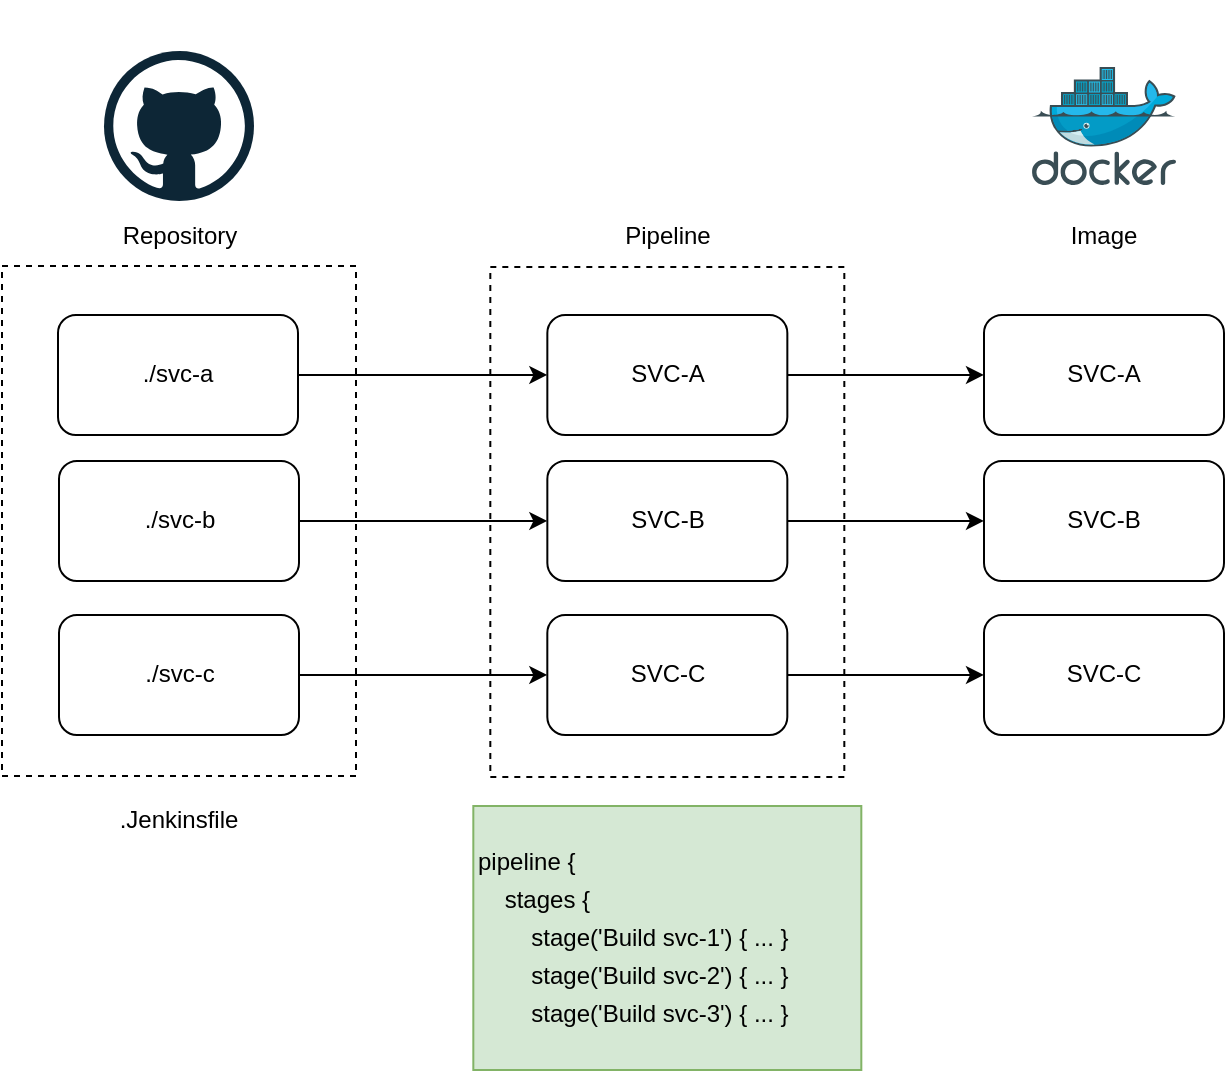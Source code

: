 <mxfile version="24.7.17">
  <diagram name="第 1 页" id="50Y62o766YfJHHpr0nr0">
    <mxGraphModel dx="2074" dy="1197" grid="0" gridSize="10" guides="1" tooltips="1" connect="1" arrows="1" fold="1" page="1" pageScale="1" pageWidth="1169" pageHeight="827" math="0" shadow="0">
      <root>
        <mxCell id="0" />
        <mxCell id="1" parent="0" />
        <mxCell id="A0ScDu3UYv51m-wkWx4T-25" value="" style="rounded=0;whiteSpace=wrap;html=1;dashed=1;fillColor=none;" parent="1" vertex="1">
          <mxGeometry x="523.16" y="349.48" width="177" height="255" as="geometry" />
        </mxCell>
        <mxCell id="A0ScDu3UYv51m-wkWx4T-1" value="" style="rounded=0;whiteSpace=wrap;html=1;dashed=1;fillColor=none;" parent="1" vertex="1">
          <mxGeometry x="279" y="348.98" width="177" height="255" as="geometry" />
        </mxCell>
        <mxCell id="A0ScDu3UYv51m-wkWx4T-2" value="" style="dashed=0;outlineConnect=0;html=1;align=center;labelPosition=center;verticalLabelPosition=bottom;verticalAlign=top;shape=mxgraph.weblogos.github" parent="1" vertex="1">
          <mxGeometry x="330" y="241.48" width="75" height="75" as="geometry" />
        </mxCell>
        <mxCell id="A0ScDu3UYv51m-wkWx4T-3" style="edgeStyle=orthogonalEdgeStyle;rounded=0;orthogonalLoop=1;jettySize=auto;html=1;" parent="1" source="A0ScDu3UYv51m-wkWx4T-4" target="A0ScDu3UYv51m-wkWx4T-13" edge="1">
          <mxGeometry relative="1" as="geometry" />
        </mxCell>
        <mxCell id="A0ScDu3UYv51m-wkWx4T-4" value="./svc-a" style="rounded=1;whiteSpace=wrap;html=1;" parent="1" vertex="1">
          <mxGeometry x="307" y="373.48" width="120" height="60" as="geometry" />
        </mxCell>
        <mxCell id="A0ScDu3UYv51m-wkWx4T-5" style="edgeStyle=orthogonalEdgeStyle;rounded=0;orthogonalLoop=1;jettySize=auto;html=1;" parent="1" source="A0ScDu3UYv51m-wkWx4T-6" target="A0ScDu3UYv51m-wkWx4T-15" edge="1">
          <mxGeometry relative="1" as="geometry" />
        </mxCell>
        <mxCell id="A0ScDu3UYv51m-wkWx4T-6" value="./svc-b" style="rounded=1;whiteSpace=wrap;html=1;" parent="1" vertex="1">
          <mxGeometry x="307.5" y="446.48" width="120" height="60" as="geometry" />
        </mxCell>
        <mxCell id="A0ScDu3UYv51m-wkWx4T-7" style="edgeStyle=orthogonalEdgeStyle;rounded=0;orthogonalLoop=1;jettySize=auto;html=1;" parent="1" source="A0ScDu3UYv51m-wkWx4T-8" target="A0ScDu3UYv51m-wkWx4T-17" edge="1">
          <mxGeometry relative="1" as="geometry" />
        </mxCell>
        <mxCell id="A0ScDu3UYv51m-wkWx4T-8" value="./svc-c" style="rounded=1;whiteSpace=wrap;html=1;" parent="1" vertex="1">
          <mxGeometry x="307.5" y="523.48" width="120" height="60" as="geometry" />
        </mxCell>
        <mxCell id="A0ScDu3UYv51m-wkWx4T-9" value="" style="image;sketch=0;aspect=fixed;html=1;points=[];align=center;fontSize=12;image=img/lib/mscae/Docker.svg;" parent="1" vertex="1">
          <mxGeometry x="794" y="249.46" width="72" height="59.04" as="geometry" />
        </mxCell>
        <mxCell id="A0ScDu3UYv51m-wkWx4T-11" value="Repository" style="text;html=1;align=center;verticalAlign=middle;whiteSpace=wrap;rounded=0;" parent="1" vertex="1">
          <mxGeometry x="338" y="319.48" width="60" height="30" as="geometry" />
        </mxCell>
        <mxCell id="A0ScDu3UYv51m-wkWx4T-12" style="edgeStyle=orthogonalEdgeStyle;rounded=0;orthogonalLoop=1;jettySize=auto;html=1;" parent="1" source="A0ScDu3UYv51m-wkWx4T-13" target="A0ScDu3UYv51m-wkWx4T-20" edge="1">
          <mxGeometry relative="1" as="geometry" />
        </mxCell>
        <mxCell id="A0ScDu3UYv51m-wkWx4T-13" value="SVC-A" style="rounded=1;whiteSpace=wrap;html=1;" parent="1" vertex="1">
          <mxGeometry x="551.67" y="373.48" width="120" height="60" as="geometry" />
        </mxCell>
        <mxCell id="A0ScDu3UYv51m-wkWx4T-14" style="edgeStyle=orthogonalEdgeStyle;rounded=0;orthogonalLoop=1;jettySize=auto;html=1;" parent="1" source="A0ScDu3UYv51m-wkWx4T-15" target="A0ScDu3UYv51m-wkWx4T-21" edge="1">
          <mxGeometry relative="1" as="geometry" />
        </mxCell>
        <mxCell id="A0ScDu3UYv51m-wkWx4T-15" value="SVC-B" style="rounded=1;whiteSpace=wrap;html=1;" parent="1" vertex="1">
          <mxGeometry x="551.67" y="446.48" width="120" height="60" as="geometry" />
        </mxCell>
        <mxCell id="A0ScDu3UYv51m-wkWx4T-16" style="edgeStyle=orthogonalEdgeStyle;rounded=0;orthogonalLoop=1;jettySize=auto;html=1;" parent="1" source="A0ScDu3UYv51m-wkWx4T-17" target="A0ScDu3UYv51m-wkWx4T-22" edge="1">
          <mxGeometry relative="1" as="geometry" />
        </mxCell>
        <mxCell id="A0ScDu3UYv51m-wkWx4T-17" value="SVC-C" style="rounded=1;whiteSpace=wrap;html=1;" parent="1" vertex="1">
          <mxGeometry x="551.66" y="523.48" width="120" height="60" as="geometry" />
        </mxCell>
        <mxCell id="A0ScDu3UYv51m-wkWx4T-18" value="Pipeline" style="text;html=1;align=center;verticalAlign=middle;whiteSpace=wrap;rounded=0;" parent="1" vertex="1">
          <mxGeometry x="581.67" y="319.48" width="60" height="30" as="geometry" />
        </mxCell>
        <mxCell id="A0ScDu3UYv51m-wkWx4T-19" value="Image" style="text;html=1;align=center;verticalAlign=middle;whiteSpace=wrap;rounded=0;" parent="1" vertex="1">
          <mxGeometry x="800" y="319.48" width="60" height="30" as="geometry" />
        </mxCell>
        <mxCell id="A0ScDu3UYv51m-wkWx4T-20" value="SVC-A" style="rounded=1;whiteSpace=wrap;html=1;" parent="1" vertex="1">
          <mxGeometry x="770" y="373.48" width="120" height="60" as="geometry" />
        </mxCell>
        <mxCell id="A0ScDu3UYv51m-wkWx4T-21" value="SVC-B" style="rounded=1;whiteSpace=wrap;html=1;" parent="1" vertex="1">
          <mxGeometry x="770" y="446.48" width="120" height="60" as="geometry" />
        </mxCell>
        <mxCell id="A0ScDu3UYv51m-wkWx4T-22" value="SVC-C" style="rounded=1;whiteSpace=wrap;html=1;" parent="1" vertex="1">
          <mxGeometry x="770" y="523.48" width="120" height="60" as="geometry" />
        </mxCell>
        <mxCell id="A0ScDu3UYv51m-wkWx4T-24" value=".Jenkinsfile" style="text;html=1;align=center;verticalAlign=middle;whiteSpace=wrap;rounded=0;" parent="1" vertex="1">
          <mxGeometry x="306.5" y="611" width="121" height="30" as="geometry" />
        </mxCell>
        <mxCell id="A0ScDu3UYv51m-wkWx4T-29" value="&lt;div style=&quot;line-height: 19px;&quot;&gt;&lt;div style=&quot;&quot;&gt;pipeline {&lt;/div&gt;&lt;div style=&quot;&quot;&gt;&amp;nbsp; &amp;nbsp; stages {&lt;/div&gt;&lt;div style=&quot;&quot;&gt;&amp;nbsp; &amp;nbsp; &amp;nbsp; &amp;nbsp; stage(&#39;Build svc-1&#39;) { ... }&lt;/div&gt;&lt;div style=&quot;&quot;&gt;&amp;nbsp; &amp;nbsp; &amp;nbsp; &amp;nbsp; stage(&#39;Build svc-2&#39;) { ... }&lt;br&gt;&lt;/div&gt;&lt;div style=&quot;&quot;&gt;&amp;nbsp; &amp;nbsp; &amp;nbsp; &amp;nbsp; stage(&#39;Build svc-3&#39;) { ... }&lt;br&gt;&lt;/div&gt;&lt;/div&gt;" style="text;html=1;align=left;verticalAlign=middle;whiteSpace=wrap;rounded=0;fillColor=#d5e8d4;strokeColor=#82b366;" parent="1" vertex="1">
          <mxGeometry x="514.66" y="619" width="194" height="132" as="geometry" />
        </mxCell>
        <mxCell id="hWuHqC0833lcoXO4w0-O-1" value="" style="shape=image;verticalLabelPosition=bottom;labelBackgroundColor=default;verticalAlign=top;aspect=fixed;imageAspect=0;image=https://icon.icepanel.io/Technology/svg/Jenkins.svg;" parent="1" vertex="1">
          <mxGeometry x="560.17" y="216.48" width="103" height="103" as="geometry" />
        </mxCell>
      </root>
    </mxGraphModel>
  </diagram>
</mxfile>

